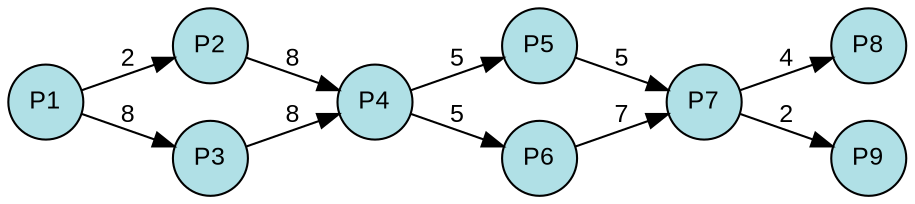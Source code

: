 digraph {
  splines=true;
node [margin=0 fontname=arial fontcolor=black fontsize=12 shape=circle width=0.5 fixedsize=true style=filled fillcolor=powderblue]
  1 [label="P1"]
  2 [label="P2"]
  3 [label="P3"]
  4 [label="P4"]
  5 [label="P5"]
  6 [label="P6"]
  7 [label="P7"]
  8 [label="P8"]
  9 [label="P9"]
rankdir=LR
edge [margin=0 fontname=arial fontcolor=black fontsize=12]
	1 -> 2 [label="2"]
	1 -> 3 [label="8"]
	2 -> 4 [label="8"]
	3 -> 4 [label="8"]
	4 -> 5 [label="5"]
	4 -> 6 [label="5"]
	5 -> 7 [label="5"]
	6 -> 7 [label="7"]
	7 -> 8 [label="4"]
	7 -> 9 [label="2"]
	{rank=same  1 }
	{rank=same  2, 3 }
	{rank=same  4 }
	{rank=same  5, 6 }
	{rank=same  7 }
	{rank=same  8, 9 }
} 
